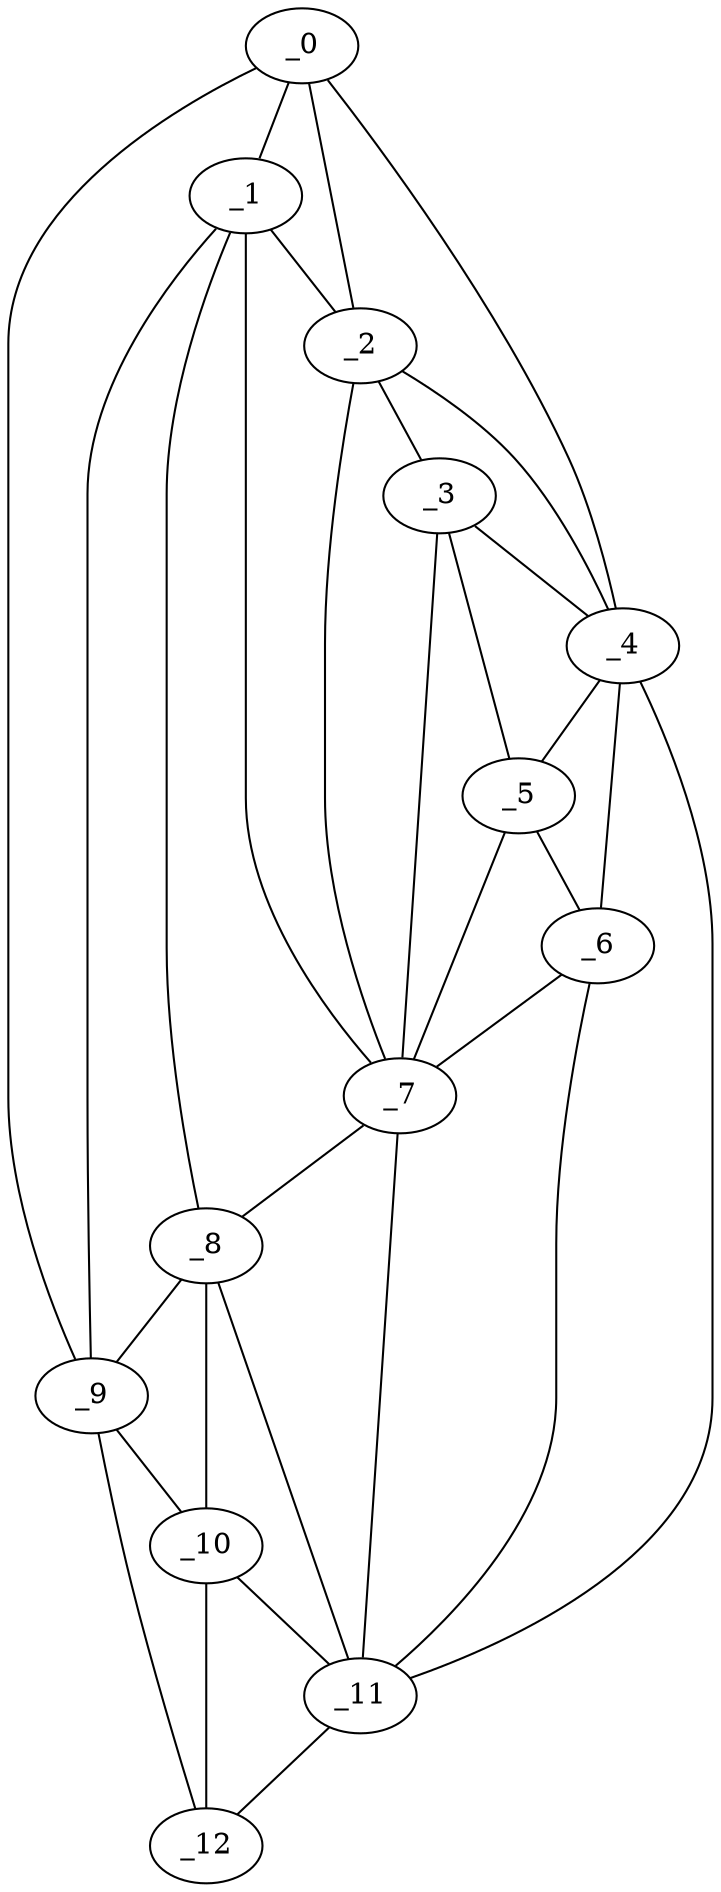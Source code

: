 graph "obj74__210.gxl" {
	_0	 [x=13,
		y=34];
	_1	 [x=21,
		y=35];
	_0 -- _1	 [valence=2];
	_2	 [x=29,
		y=38];
	_0 -- _2	 [valence=1];
	_4	 [x=40,
		y=43];
	_0 -- _4	 [valence=1];
	_9	 [x=99,
		y=17];
	_0 -- _9	 [valence=1];
	_1 -- _2	 [valence=2];
	_7	 [x=76,
		y=30];
	_1 -- _7	 [valence=2];
	_8	 [x=80,
		y=27];
	_1 -- _8	 [valence=2];
	_1 -- _9	 [valence=1];
	_3	 [x=37,
		y=41];
	_2 -- _3	 [valence=2];
	_2 -- _4	 [valence=2];
	_2 -- _7	 [valence=2];
	_3 -- _4	 [valence=2];
	_5	 [x=43,
		y=43];
	_3 -- _5	 [valence=2];
	_3 -- _7	 [valence=2];
	_4 -- _5	 [valence=2];
	_6	 [x=60,
		y=46];
	_4 -- _6	 [valence=2];
	_11	 [x=110,
		y=56];
	_4 -- _11	 [valence=1];
	_5 -- _6	 [valence=2];
	_5 -- _7	 [valence=2];
	_6 -- _7	 [valence=2];
	_6 -- _11	 [valence=2];
	_7 -- _8	 [valence=2];
	_7 -- _11	 [valence=1];
	_8 -- _9	 [valence=1];
	_10	 [x=105,
		y=22];
	_8 -- _10	 [valence=2];
	_8 -- _11	 [valence=2];
	_9 -- _10	 [valence=2];
	_12	 [x=121,
		y=21];
	_9 -- _12	 [valence=1];
	_10 -- _11	 [valence=2];
	_10 -- _12	 [valence=2];
	_11 -- _12	 [valence=1];
}
